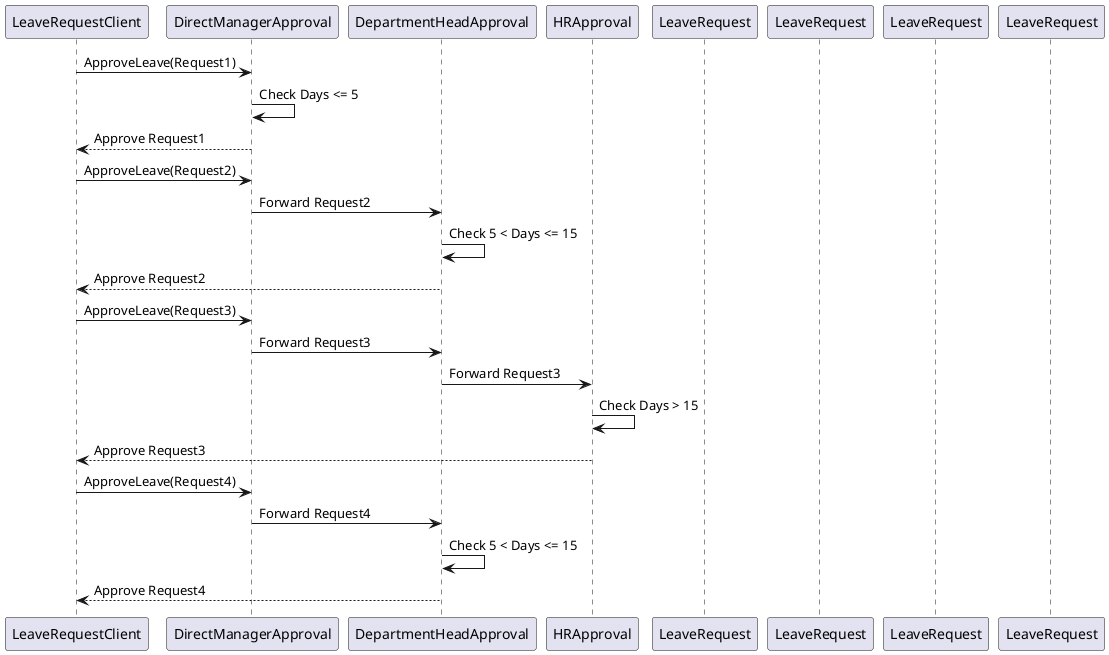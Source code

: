 @startuml
participant "LeaveRequestClient" as Client
participant "DirectManagerApproval" as Manager
participant "DepartmentHeadApproval" as DeptHead
participant "HRApproval" as HR
participant "LeaveRequest" as Request1
participant "LeaveRequest" as Request2
participant "LeaveRequest" as Request3
participant "LeaveRequest" as Request4

Client -> Manager: ApproveLeave(Request1)
Manager -> Manager: Check Days <= 5
Manager --> Client: Approve Request1

Client -> Manager: ApproveLeave(Request2)
Manager -> DeptHead: Forward Request2
DeptHead -> DeptHead: Check 5 < Days <= 15
DeptHead --> Client: Approve Request2

Client -> Manager: ApproveLeave(Request3)
Manager -> DeptHead: Forward Request3
DeptHead -> HR: Forward Request3
HR -> HR: Check Days > 15
HR --> Client: Approve Request3

Client -> Manager: ApproveLeave(Request4)
Manager -> DeptHead: Forward Request4
DeptHead -> DeptHead: Check 5 < Days <= 15
DeptHead --> Client: Approve Request4
@enduml

